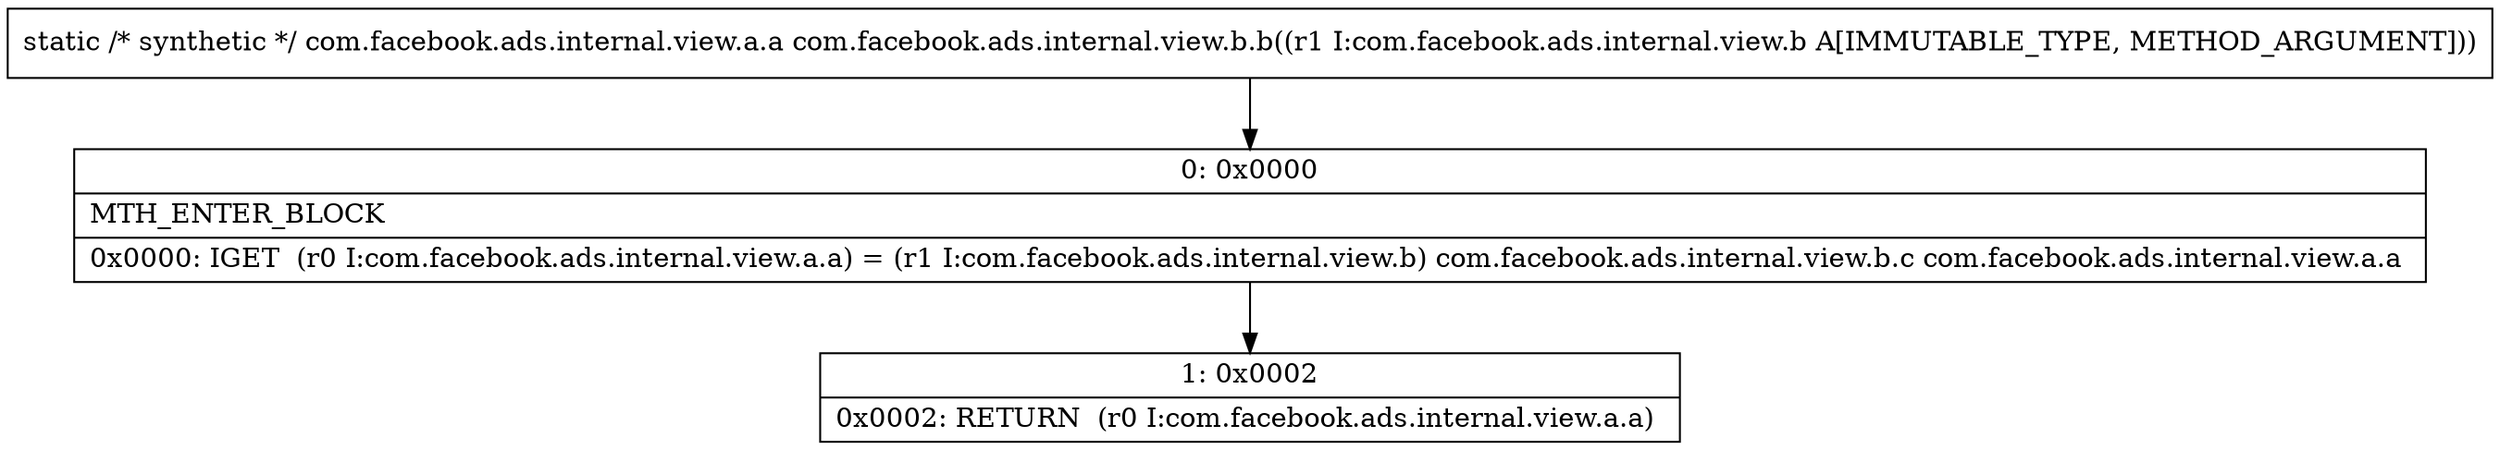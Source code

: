 digraph "CFG forcom.facebook.ads.internal.view.b.b(Lcom\/facebook\/ads\/internal\/view\/b;)Lcom\/facebook\/ads\/internal\/view\/a\/a;" {
Node_0 [shape=record,label="{0\:\ 0x0000|MTH_ENTER_BLOCK\l|0x0000: IGET  (r0 I:com.facebook.ads.internal.view.a.a) = (r1 I:com.facebook.ads.internal.view.b) com.facebook.ads.internal.view.b.c com.facebook.ads.internal.view.a.a \l}"];
Node_1 [shape=record,label="{1\:\ 0x0002|0x0002: RETURN  (r0 I:com.facebook.ads.internal.view.a.a) \l}"];
MethodNode[shape=record,label="{static \/* synthetic *\/ com.facebook.ads.internal.view.a.a com.facebook.ads.internal.view.b.b((r1 I:com.facebook.ads.internal.view.b A[IMMUTABLE_TYPE, METHOD_ARGUMENT])) }"];
MethodNode -> Node_0;
Node_0 -> Node_1;
}

